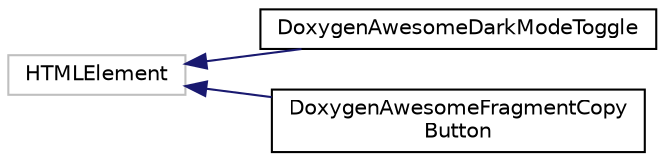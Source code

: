 digraph "Graphical Class Hierarchy"
{
 // LATEX_PDF_SIZE
  edge [fontname="Helvetica",fontsize="10",labelfontname="Helvetica",labelfontsize="10"];
  node [fontname="Helvetica",fontsize="10",shape=record];
  rankdir="LR";
  Node1 [label="HTMLElement",height=0.2,width=0.4,color="grey75", fillcolor="white", style="filled",tooltip=" "];
  Node1 -> Node0 [dir="back",color="midnightblue",fontsize="10",style="solid",fontname="Helvetica"];
  Node0 [label="DoxygenAwesomeDarkModeToggle",height=0.2,width=0.4,color="black", fillcolor="white", style="filled",URL="$classDoxygenAwesomeDarkModeToggle.html",tooltip="Doxygen Awesome https://github.com/jothepro/doxygen-awesome-css."];
  Node1 -> Node3 [dir="back",color="midnightblue",fontsize="10",style="solid",fontname="Helvetica"];
  Node3 [label="DoxygenAwesomeFragmentCopy\lButton",height=0.2,width=0.4,color="black", fillcolor="white", style="filled",URL="$classDoxygenAwesomeFragmentCopyButton.html",tooltip="Doxygen Awesome https://github.com/jothepro/doxygen-awesome-css."];
}
